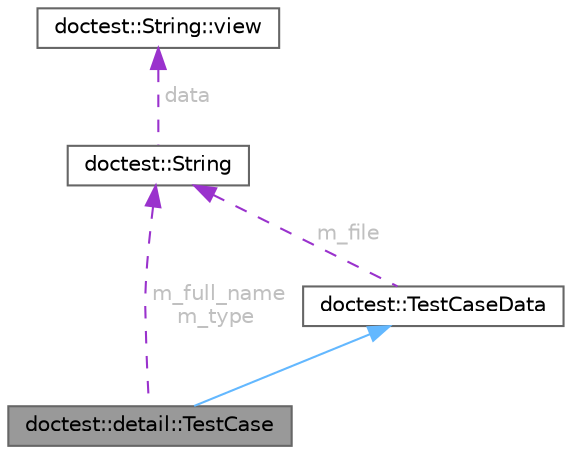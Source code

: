 digraph "doctest::detail::TestCase"
{
 // INTERACTIVE_SVG=YES
 // LATEX_PDF_SIZE
  bgcolor="transparent";
  edge [fontname=Helvetica,fontsize=10,labelfontname=Helvetica,labelfontsize=10];
  node [fontname=Helvetica,fontsize=10,shape=box,height=0.2,width=0.4];
  Node1 [id="Node000001",label="doctest::detail::TestCase",height=0.2,width=0.4,color="gray40", fillcolor="grey60", style="filled", fontcolor="black",tooltip=" "];
  Node2 -> Node1 [id="edge1_Node000001_Node000002",dir="back",color="steelblue1",style="solid",tooltip=" "];
  Node2 [id="Node000002",label="doctest::TestCaseData",height=0.2,width=0.4,color="gray40", fillcolor="white", style="filled",URL="$structdoctest_1_1TestCaseData.html",tooltip=" "];
  Node3 -> Node2 [id="edge2_Node000002_Node000003",dir="back",color="darkorchid3",style="dashed",tooltip=" ",label=" m_file",fontcolor="grey" ];
  Node3 [id="Node000003",label="doctest::String",height=0.2,width=0.4,color="gray40", fillcolor="white", style="filled",URL="$classdoctest_1_1String.html",tooltip=" "];
  Node4 -> Node3 [id="edge3_Node000003_Node000004",dir="back",color="darkorchid3",style="dashed",tooltip=" ",label=" data",fontcolor="grey" ];
  Node4 [id="Node000004",label="doctest::String::view",height=0.2,width=0.4,color="gray40", fillcolor="white", style="filled",URL="$structdoctest_1_1String_1_1view.html",tooltip="OCLINT avoid private static members."];
  Node3 -> Node1 [id="edge4_Node000001_Node000003",dir="back",color="darkorchid3",style="dashed",tooltip=" ",label=" m_full_name\nm_type",fontcolor="grey" ];
}

